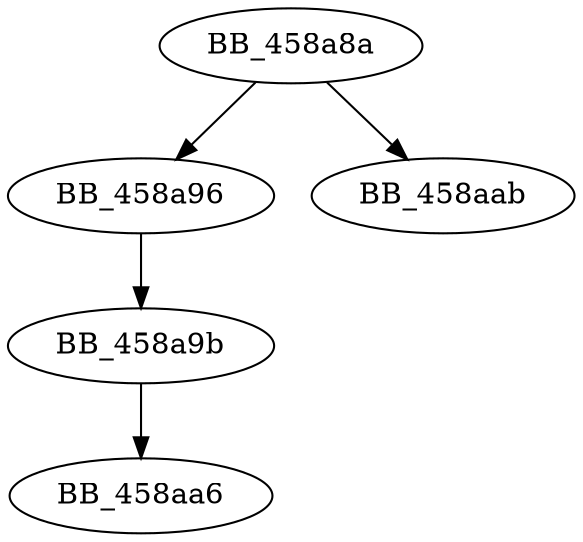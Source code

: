 DiGraph sub_458A8A{
BB_458a8a->BB_458a96
BB_458a8a->BB_458aab
BB_458a96->BB_458a9b
BB_458a9b->BB_458aa6
}
